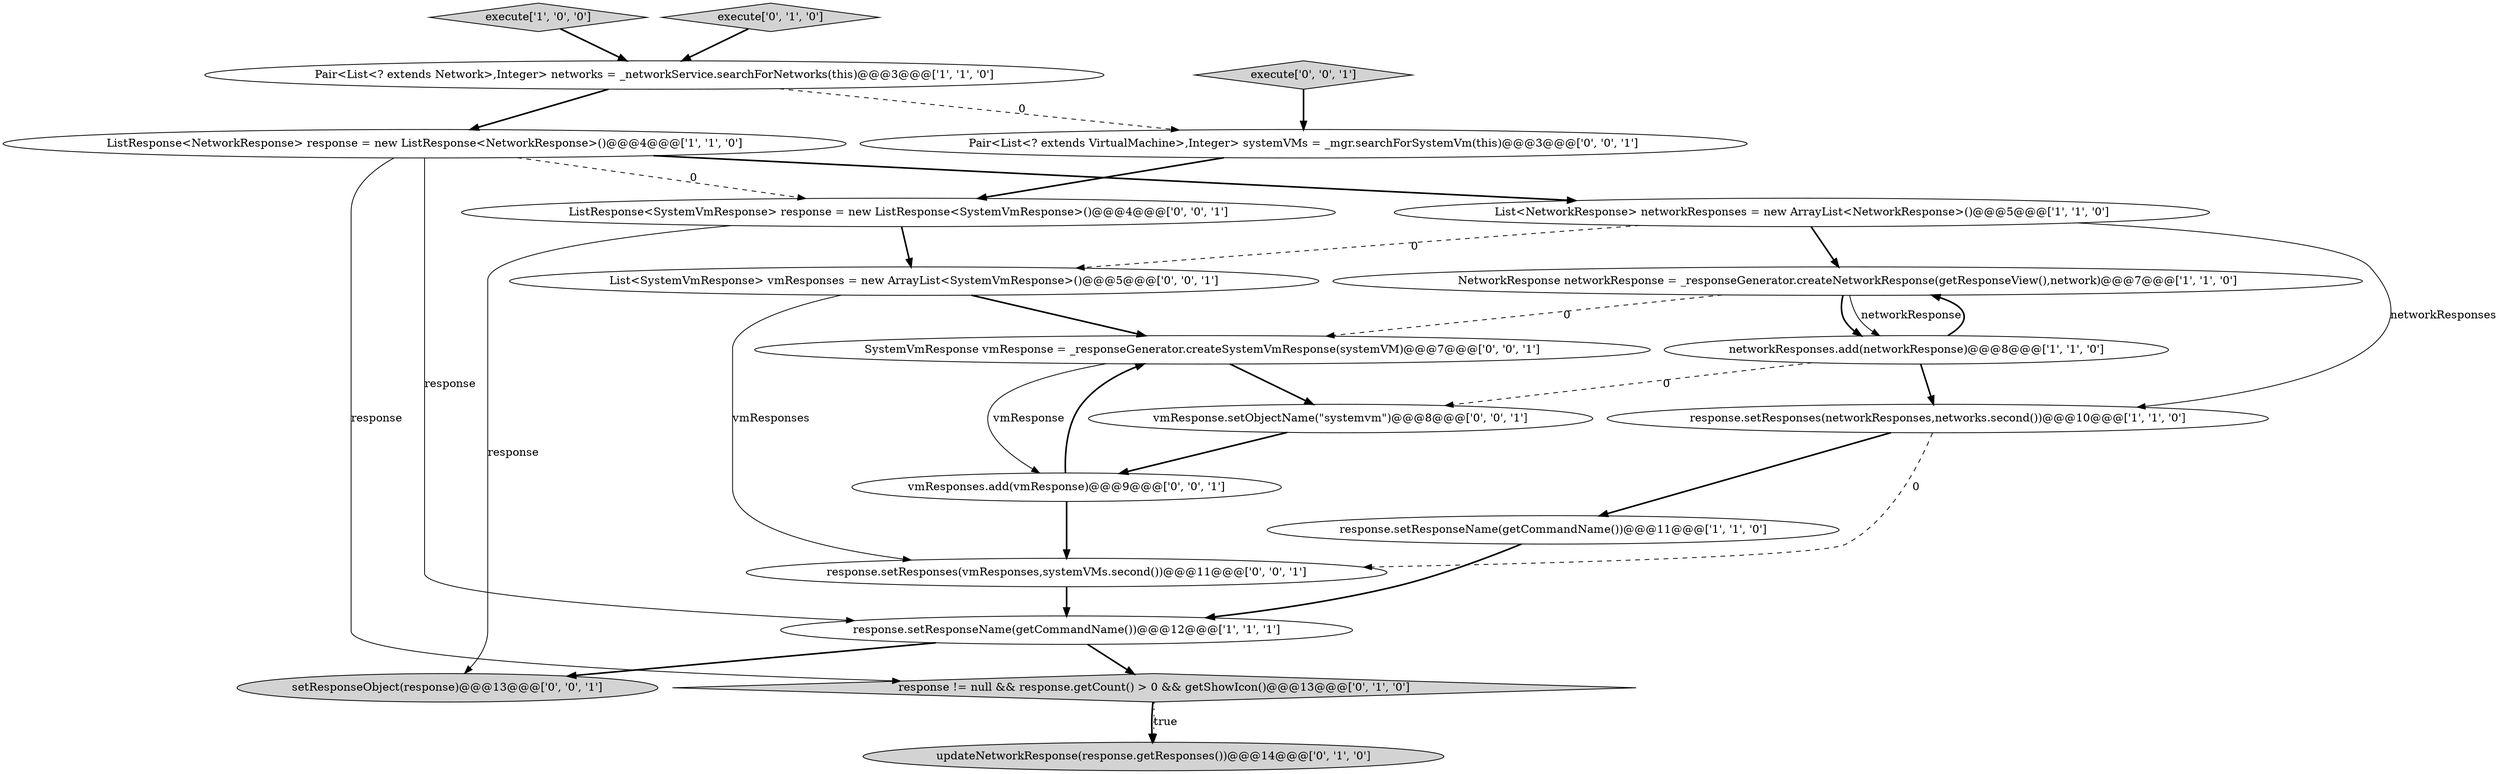 digraph {
3 [style = filled, label = "List<NetworkResponse> networkResponses = new ArrayList<NetworkResponse>()@@@5@@@['1', '1', '0']", fillcolor = white, shape = ellipse image = "AAA0AAABBB1BBB"];
4 [style = filled, label = "NetworkResponse networkResponse = _responseGenerator.createNetworkResponse(getResponseView(),network)@@@7@@@['1', '1', '0']", fillcolor = white, shape = ellipse image = "AAA0AAABBB1BBB"];
1 [style = filled, label = "response.setResponses(networkResponses,networks.second())@@@10@@@['1', '1', '0']", fillcolor = white, shape = ellipse image = "AAA0AAABBB1BBB"];
9 [style = filled, label = "updateNetworkResponse(response.getResponses())@@@14@@@['0', '1', '0']", fillcolor = lightgray, shape = ellipse image = "AAA1AAABBB2BBB"];
19 [style = filled, label = "SystemVmResponse vmResponse = _responseGenerator.createSystemVmResponse(systemVM)@@@7@@@['0', '0', '1']", fillcolor = white, shape = ellipse image = "AAA0AAABBB3BBB"];
10 [style = filled, label = "response != null && response.getCount() > 0 && getShowIcon()@@@13@@@['0', '1', '0']", fillcolor = lightgray, shape = diamond image = "AAA1AAABBB2BBB"];
12 [style = filled, label = "Pair<List<? extends VirtualMachine>,Integer> systemVMs = _mgr.searchForSystemVm(this)@@@3@@@['0', '0', '1']", fillcolor = white, shape = ellipse image = "AAA0AAABBB3BBB"];
5 [style = filled, label = "Pair<List<? extends Network>,Integer> networks = _networkService.searchForNetworks(this)@@@3@@@['1', '1', '0']", fillcolor = white, shape = ellipse image = "AAA0AAABBB1BBB"];
20 [style = filled, label = "ListResponse<SystemVmResponse> response = new ListResponse<SystemVmResponse>()@@@4@@@['0', '0', '1']", fillcolor = white, shape = ellipse image = "AAA0AAABBB3BBB"];
15 [style = filled, label = "setResponseObject(response)@@@13@@@['0', '0', '1']", fillcolor = lightgray, shape = ellipse image = "AAA0AAABBB3BBB"];
6 [style = filled, label = "networkResponses.add(networkResponse)@@@8@@@['1', '1', '0']", fillcolor = white, shape = ellipse image = "AAA0AAABBB1BBB"];
7 [style = filled, label = "ListResponse<NetworkResponse> response = new ListResponse<NetworkResponse>()@@@4@@@['1', '1', '0']", fillcolor = white, shape = ellipse image = "AAA0AAABBB1BBB"];
16 [style = filled, label = "vmResponse.setObjectName(\"systemvm\")@@@8@@@['0', '0', '1']", fillcolor = white, shape = ellipse image = "AAA0AAABBB3BBB"];
13 [style = filled, label = "List<SystemVmResponse> vmResponses = new ArrayList<SystemVmResponse>()@@@5@@@['0', '0', '1']", fillcolor = white, shape = ellipse image = "AAA0AAABBB3BBB"];
2 [style = filled, label = "execute['1', '0', '0']", fillcolor = lightgray, shape = diamond image = "AAA0AAABBB1BBB"];
18 [style = filled, label = "execute['0', '0', '1']", fillcolor = lightgray, shape = diamond image = "AAA0AAABBB3BBB"];
0 [style = filled, label = "response.setResponseName(getCommandName())@@@12@@@['1', '1', '1']", fillcolor = white, shape = ellipse image = "AAA0AAABBB1BBB"];
17 [style = filled, label = "vmResponses.add(vmResponse)@@@9@@@['0', '0', '1']", fillcolor = white, shape = ellipse image = "AAA0AAABBB3BBB"];
14 [style = filled, label = "response.setResponses(vmResponses,systemVMs.second())@@@11@@@['0', '0', '1']", fillcolor = white, shape = ellipse image = "AAA0AAABBB3BBB"];
8 [style = filled, label = "response.setResponseName(getCommandName())@@@11@@@['1', '1', '0']", fillcolor = white, shape = ellipse image = "AAA0AAABBB1BBB"];
11 [style = filled, label = "execute['0', '1', '0']", fillcolor = lightgray, shape = diamond image = "AAA0AAABBB2BBB"];
4->6 [style = bold, label=""];
4->6 [style = solid, label="networkResponse"];
6->4 [style = bold, label=""];
13->19 [style = bold, label=""];
8->0 [style = bold, label=""];
10->9 [style = bold, label=""];
2->5 [style = bold, label=""];
7->20 [style = dashed, label="0"];
17->19 [style = bold, label=""];
1->8 [style = bold, label=""];
1->14 [style = dashed, label="0"];
17->14 [style = bold, label=""];
14->0 [style = bold, label=""];
3->13 [style = dashed, label="0"];
7->3 [style = bold, label=""];
0->10 [style = bold, label=""];
19->16 [style = bold, label=""];
7->10 [style = solid, label="response"];
20->13 [style = bold, label=""];
0->15 [style = bold, label=""];
6->16 [style = dashed, label="0"];
12->20 [style = bold, label=""];
5->12 [style = dashed, label="0"];
16->17 [style = bold, label=""];
3->1 [style = solid, label="networkResponses"];
20->15 [style = solid, label="response"];
18->12 [style = bold, label=""];
4->19 [style = dashed, label="0"];
6->1 [style = bold, label=""];
13->14 [style = solid, label="vmResponses"];
19->17 [style = solid, label="vmResponse"];
3->4 [style = bold, label=""];
5->7 [style = bold, label=""];
10->9 [style = dotted, label="true"];
11->5 [style = bold, label=""];
7->0 [style = solid, label="response"];
}
